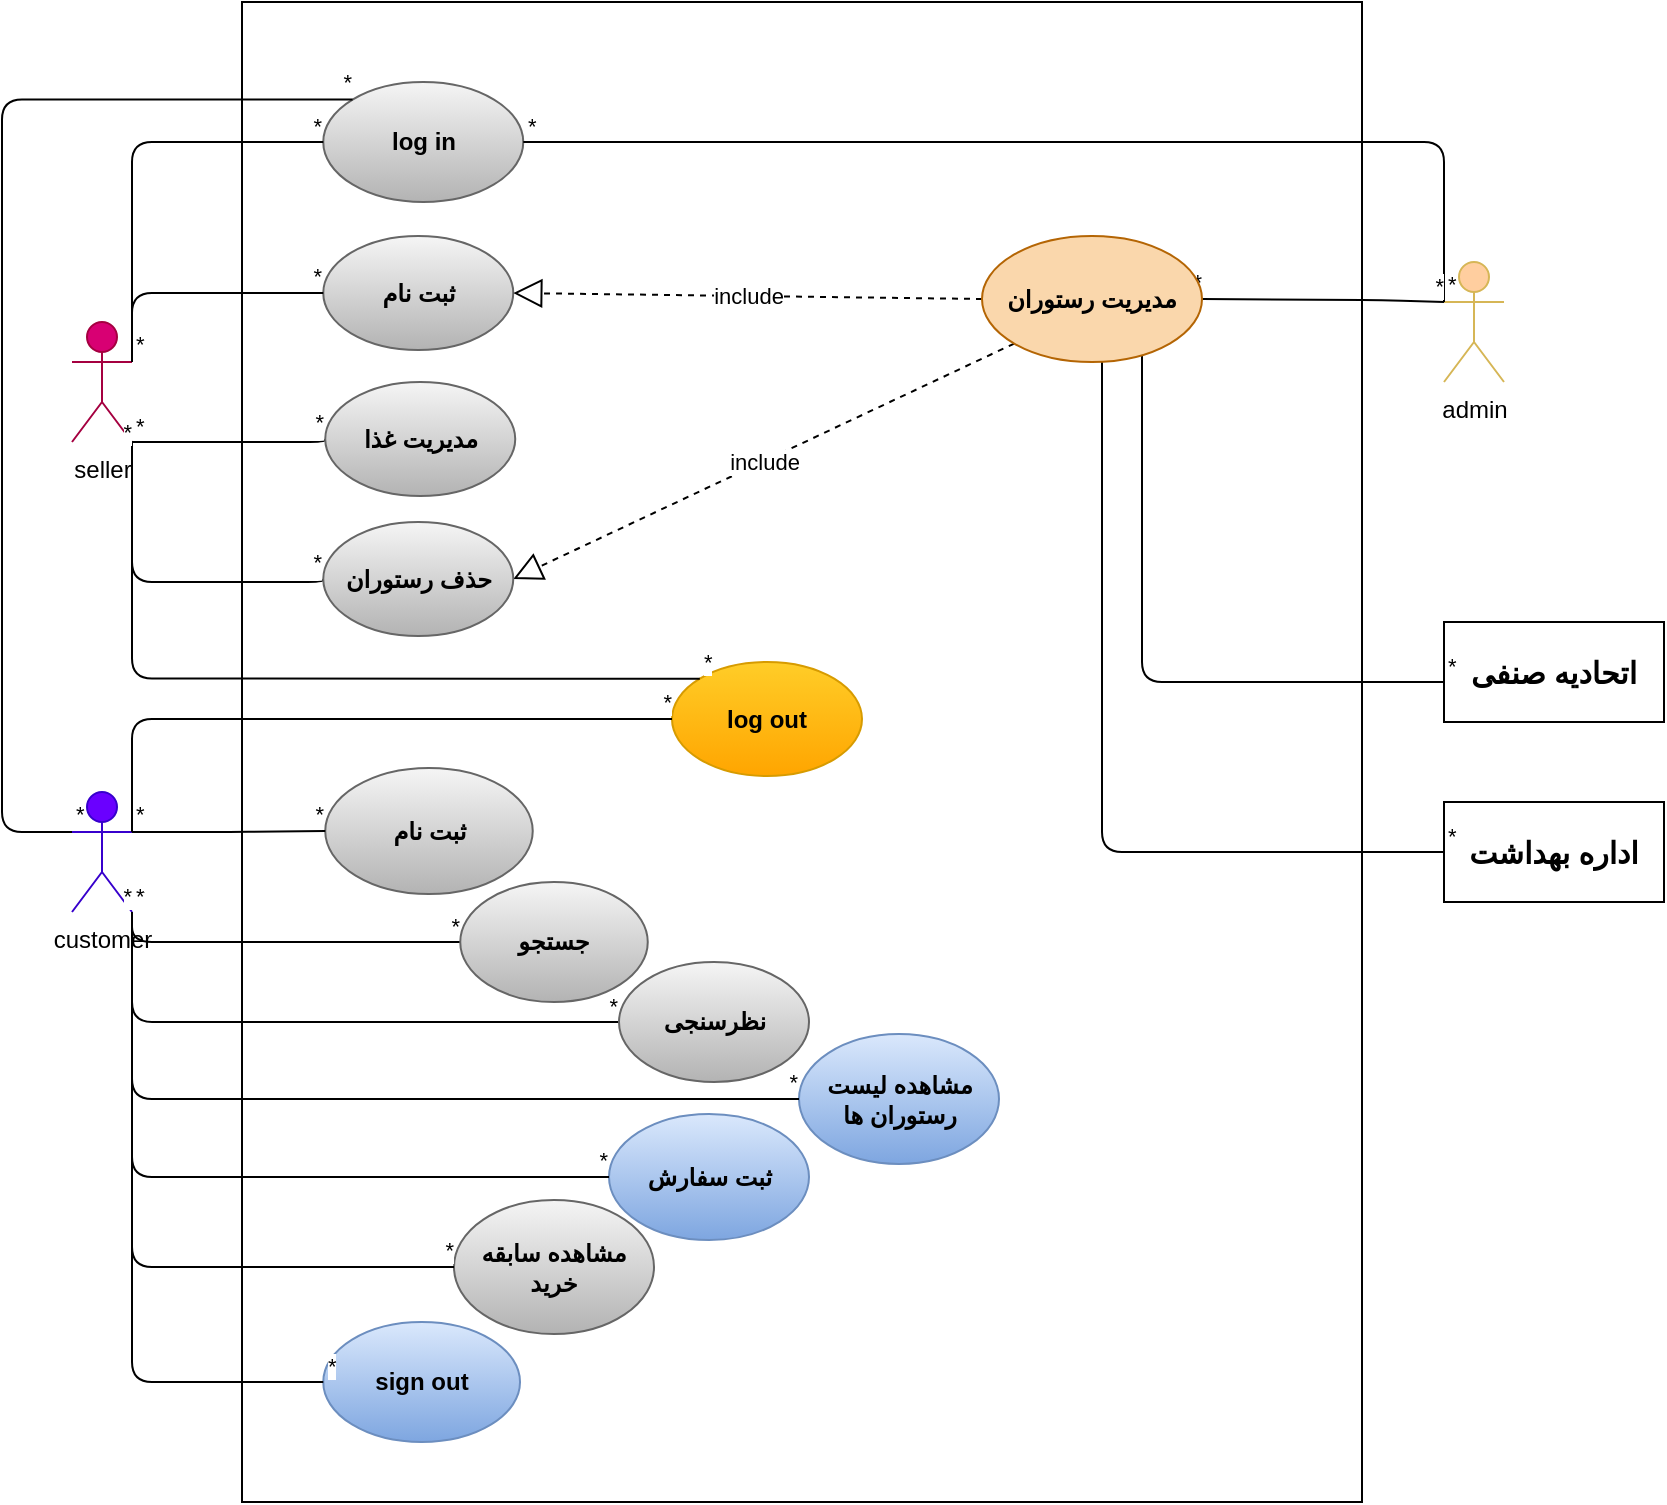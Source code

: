 <mxfile version="13.10.9" type="github">
  <diagram name="Page-1" id="e7e014a7-5840-1c2e-5031-d8a46d1fe8dd">
    <mxGraphModel dx="1422" dy="780" grid="1" gridSize="10" guides="1" tooltips="1" connect="1" arrows="1" fold="1" page="1" pageScale="1" pageWidth="1169" pageHeight="826" background="#ffffff" math="0" shadow="0">
      <root>
        <mxCell id="0" />
        <mxCell id="1" parent="0" />
        <mxCell id="Ti_cdP-LwR2GLxK3Q5Qu-41" value="" style="rounded=0;whiteSpace=wrap;html=1;" parent="1" vertex="1">
          <mxGeometry x="310" y="140" width="560" height="750" as="geometry" />
        </mxCell>
        <mxCell id="Ti_cdP-LwR2GLxK3Q5Qu-43" value="&lt;font color=&quot;#000000&quot;&gt;customer&lt;/font&gt;" style="shape=umlActor;verticalLabelPosition=bottom;verticalAlign=top;html=1;outlineConnect=0;fillColor=#6a00ff;strokeColor=#3700CC;fontColor=#ffffff;" parent="1" vertex="1">
          <mxGeometry x="225" y="535" width="30" height="60" as="geometry" />
        </mxCell>
        <mxCell id="Ti_cdP-LwR2GLxK3Q5Qu-42" value="&lt;font color=&quot;#000000&quot;&gt;seller&lt;br&gt;&lt;/font&gt;" style="shape=umlActor;verticalLabelPosition=bottom;verticalAlign=top;html=1;outlineConnect=0;fillColor=#d80073;strokeColor=#A50040;fontColor=#ffffff;" parent="1" vertex="1">
          <mxGeometry x="225" y="300" width="30" height="60" as="geometry" />
        </mxCell>
        <mxCell id="rXxGUh9YkXs_mze31AUG-5" value="admin" style="shape=umlActor;verticalLabelPosition=bottom;verticalAlign=top;html=1;outlineConnect=0;strokeColor=#d6b656;fillColor=#FFCE9F;" parent="1" vertex="1">
          <mxGeometry x="911" y="270" width="30" height="60" as="geometry" />
        </mxCell>
        <mxCell id="Jm9gUiOZweeL1IYtcXkK-2" value="log in" style="ellipse;whiteSpace=wrap;html=1;fillColor=#f5f5f5;strokeColor=#666666;gradientColor=#b3b3b3;fontStyle=1" parent="1" vertex="1">
          <mxGeometry x="350.63" y="180" width="100" height="60" as="geometry" />
        </mxCell>
        <mxCell id="oFaBCXIpXnut_KhmdDa9-3" value="مشاهده سابقه خرید" style="ellipse;whiteSpace=wrap;html=1;fillColor=#f5f5f5;strokeColor=#666666;gradientColor=#b3b3b3;fontStyle=1" parent="1" vertex="1">
          <mxGeometry x="416" y="739" width="100" height="67" as="geometry" />
        </mxCell>
        <mxCell id="oFaBCXIpXnut_KhmdDa9-5" value="اتحادیه صنفی" style="rounded=0;whiteSpace=wrap;html=1;fontStyle=1;fontSize=15;" parent="1" vertex="1">
          <mxGeometry x="911" y="450" width="110" height="50" as="geometry" />
        </mxCell>
        <mxCell id="oFaBCXIpXnut_KhmdDa9-6" value="اداره بهداشت" style="rounded=0;whiteSpace=wrap;html=1;fontStyle=1;fontSize=15;" parent="1" vertex="1">
          <mxGeometry x="911" y="540" width="110" height="50" as="geometry" />
        </mxCell>
        <mxCell id="oFaBCXIpXnut_KhmdDa9-7" value="مشاهده لیست رستوران ها" style="ellipse;whiteSpace=wrap;html=1;fillColor=#dae8fc;strokeColor=#6c8ebf;gradientColor=#7ea6e0;fontStyle=1" parent="1" vertex="1">
          <mxGeometry x="588.5" y="656" width="100" height="65" as="geometry" />
        </mxCell>
        <mxCell id="oFaBCXIpXnut_KhmdDa9-9" style="edgeStyle=orthogonalEdgeStyle;rounded=0;orthogonalLoop=1;jettySize=auto;html=1;exitX=0.5;exitY=1;exitDx=0;exitDy=0;" parent="1" source="oFaBCXIpXnut_KhmdDa9-7" target="oFaBCXIpXnut_KhmdDa9-7" edge="1">
          <mxGeometry relative="1" as="geometry" />
        </mxCell>
        <mxCell id="oFaBCXIpXnut_KhmdDa9-12" value="ثبت سفارش" style="ellipse;whiteSpace=wrap;html=1;fillColor=#dae8fc;strokeColor=#6c8ebf;gradientColor=#7ea6e0;fontStyle=1" parent="1" vertex="1">
          <mxGeometry x="493.5" y="696" width="100" height="63" as="geometry" />
        </mxCell>
        <mxCell id="oFaBCXIpXnut_KhmdDa9-20" value="sign out" style="ellipse;whiteSpace=wrap;html=1;fillColor=#dae8fc;strokeColor=#6c8ebf;gradientColor=#7ea6e0;fontStyle=1" parent="1" vertex="1">
          <mxGeometry x="350.63" y="800" width="98.38" height="60" as="geometry" />
        </mxCell>
        <mxCell id="oFaBCXIpXnut_KhmdDa9-25" value="ثبت نام" style="ellipse;whiteSpace=wrap;html=1;fillColor=#f5f5f5;strokeColor=#666666;gradientColor=#b3b3b3;fontStyle=1" parent="1" vertex="1">
          <mxGeometry x="350.63" y="257" width="95" height="57" as="geometry" />
        </mxCell>
        <mxCell id="oFaBCXIpXnut_KhmdDa9-55" value="log out" style="ellipse;whiteSpace=wrap;html=1;fillColor=#ffcd28;strokeColor=#d79b00;gradientColor=#ffa500;fontStyle=1" parent="1" vertex="1">
          <mxGeometry x="525" y="470" width="95" height="57" as="geometry" />
        </mxCell>
        <mxCell id="oFaBCXIpXnut_KhmdDa9-83" value="" style="endArrow=none;html=1;edgeStyle=orthogonalEdgeStyle;entryX=1;entryY=0.5;entryDx=0;entryDy=0;exitX=0;exitY=0.333;exitDx=0;exitDy=0;exitPerimeter=0;" parent="1" source="rXxGUh9YkXs_mze31AUG-5" target="oFaBCXIpXnut_KhmdDa9-54" edge="1">
          <mxGeometry relative="1" as="geometry">
            <mxPoint x="637.5" y="361.5" as="sourcePoint" />
            <mxPoint x="790" y="340" as="targetPoint" />
            <Array as="points">
              <mxPoint x="880" y="289" />
              <mxPoint x="850" y="289" />
            </Array>
          </mxGeometry>
        </mxCell>
        <mxCell id="oFaBCXIpXnut_KhmdDa9-84" value="*" style="edgeLabel;resizable=0;html=1;align=left;verticalAlign=bottom;" parent="oFaBCXIpXnut_KhmdDa9-83" connectable="0" vertex="1">
          <mxGeometry x="-1" relative="1" as="geometry" />
        </mxCell>
        <mxCell id="oFaBCXIpXnut_KhmdDa9-85" value="*" style="edgeLabel;resizable=0;html=1;align=right;verticalAlign=bottom;" parent="oFaBCXIpXnut_KhmdDa9-83" connectable="0" vertex="1">
          <mxGeometry x="1" relative="1" as="geometry" />
        </mxCell>
        <mxCell id="oFaBCXIpXnut_KhmdDa9-86" value="" style="endArrow=none;html=1;edgeStyle=orthogonalEdgeStyle;entryX=0.5;entryY=1;entryDx=0;entryDy=0;" parent="1" source="oFaBCXIpXnut_KhmdDa9-5" target="oFaBCXIpXnut_KhmdDa9-54" edge="1">
          <mxGeometry relative="1" as="geometry">
            <mxPoint x="625" y="381.5" as="sourcePoint" />
            <mxPoint x="777.5" y="360" as="targetPoint" />
            <Array as="points">
              <mxPoint x="760" y="480" />
              <mxPoint x="760" y="300" />
              <mxPoint x="735" y="300" />
            </Array>
          </mxGeometry>
        </mxCell>
        <mxCell id="oFaBCXIpXnut_KhmdDa9-87" value="*" style="edgeLabel;resizable=0;html=1;align=left;verticalAlign=bottom;" parent="oFaBCXIpXnut_KhmdDa9-86" connectable="0" vertex="1">
          <mxGeometry x="-1" relative="1" as="geometry" />
        </mxCell>
        <mxCell id="oFaBCXIpXnut_KhmdDa9-88" value="*" style="edgeLabel;resizable=0;html=1;align=right;verticalAlign=bottom;" parent="oFaBCXIpXnut_KhmdDa9-86" connectable="0" vertex="1">
          <mxGeometry x="1" relative="1" as="geometry" />
        </mxCell>
        <mxCell id="oFaBCXIpXnut_KhmdDa9-89" value="" style="endArrow=none;html=1;edgeStyle=orthogonalEdgeStyle;entryX=0;entryY=1;entryDx=0;entryDy=0;exitX=0;exitY=0.5;exitDx=0;exitDy=0;" parent="1" source="oFaBCXIpXnut_KhmdDa9-6" target="oFaBCXIpXnut_KhmdDa9-54" edge="1">
          <mxGeometry relative="1" as="geometry">
            <mxPoint x="870" y="565" as="sourcePoint" />
            <mxPoint x="732.5" y="340" as="targetPoint" />
            <Array as="points">
              <mxPoint x="740" y="565" />
              <mxPoint x="740" y="305" />
              <mxPoint x="696" y="305" />
            </Array>
          </mxGeometry>
        </mxCell>
        <mxCell id="oFaBCXIpXnut_KhmdDa9-90" value="*" style="edgeLabel;resizable=0;html=1;align=left;verticalAlign=bottom;" parent="oFaBCXIpXnut_KhmdDa9-89" connectable="0" vertex="1">
          <mxGeometry x="-1" relative="1" as="geometry" />
        </mxCell>
        <mxCell id="oFaBCXIpXnut_KhmdDa9-91" value="*" style="edgeLabel;resizable=0;html=1;align=right;verticalAlign=bottom;" parent="oFaBCXIpXnut_KhmdDa9-89" connectable="0" vertex="1">
          <mxGeometry x="1" relative="1" as="geometry" />
        </mxCell>
        <mxCell id="oFaBCXIpXnut_KhmdDa9-92" value="" style="endArrow=none;html=1;edgeStyle=orthogonalEdgeStyle;entryX=0;entryY=0.333;entryDx=0;entryDy=0;entryPerimeter=0;" parent="1" source="Jm9gUiOZweeL1IYtcXkK-2" target="rXxGUh9YkXs_mze31AUG-5" edge="1">
          <mxGeometry relative="1" as="geometry">
            <mxPoint x="670" y="430.75" as="sourcePoint" />
            <mxPoint x="900" y="310" as="targetPoint" />
            <Array as="points">
              <mxPoint x="911" y="210" />
            </Array>
          </mxGeometry>
        </mxCell>
        <mxCell id="oFaBCXIpXnut_KhmdDa9-93" value="*" style="edgeLabel;resizable=0;html=1;align=left;verticalAlign=bottom;" parent="oFaBCXIpXnut_KhmdDa9-92" connectable="0" vertex="1">
          <mxGeometry x="-1" relative="1" as="geometry" />
        </mxCell>
        <mxCell id="oFaBCXIpXnut_KhmdDa9-94" value="*" style="edgeLabel;resizable=0;html=1;align=right;verticalAlign=bottom;" parent="oFaBCXIpXnut_KhmdDa9-92" connectable="0" vertex="1">
          <mxGeometry x="1" relative="1" as="geometry" />
        </mxCell>
        <mxCell id="oFaBCXIpXnut_KhmdDa9-95" value="" style="endArrow=none;html=1;edgeStyle=orthogonalEdgeStyle;entryX=0;entryY=0.5;entryDx=0;entryDy=0;exitX=1;exitY=0.333;exitDx=0;exitDy=0;exitPerimeter=0;" parent="1" source="Ti_cdP-LwR2GLxK3Q5Qu-42" target="Jm9gUiOZweeL1IYtcXkK-2" edge="1">
          <mxGeometry relative="1" as="geometry">
            <mxPoint x="275" y="330" as="sourcePoint" />
            <mxPoint x="345.63" y="210" as="targetPoint" />
            <Array as="points">
              <mxPoint x="255" y="210" />
            </Array>
          </mxGeometry>
        </mxCell>
        <mxCell id="oFaBCXIpXnut_KhmdDa9-96" value="*" style="edgeLabel;resizable=0;html=1;align=left;verticalAlign=bottom;" parent="oFaBCXIpXnut_KhmdDa9-95" connectable="0" vertex="1">
          <mxGeometry x="-1" relative="1" as="geometry" />
        </mxCell>
        <mxCell id="oFaBCXIpXnut_KhmdDa9-97" value="*" style="edgeLabel;resizable=0;html=1;align=right;verticalAlign=bottom;" parent="oFaBCXIpXnut_KhmdDa9-95" connectable="0" vertex="1">
          <mxGeometry x="1" relative="1" as="geometry" />
        </mxCell>
        <mxCell id="oFaBCXIpXnut_KhmdDa9-98" value="" style="endArrow=none;html=1;edgeStyle=orthogonalEdgeStyle;entryX=0;entryY=0;entryDx=0;entryDy=0;exitX=0;exitY=0.333;exitDx=0;exitDy=0;exitPerimeter=0;" parent="1" source="Ti_cdP-LwR2GLxK3Q5Qu-43" target="Jm9gUiOZweeL1IYtcXkK-2" edge="1">
          <mxGeometry relative="1" as="geometry">
            <mxPoint x="210" y="550" as="sourcePoint" />
            <mxPoint x="622.5" y="380" as="targetPoint" />
            <Array as="points">
              <mxPoint x="190" y="555" />
              <mxPoint x="190" y="189" />
            </Array>
          </mxGeometry>
        </mxCell>
        <mxCell id="oFaBCXIpXnut_KhmdDa9-99" value="*" style="edgeLabel;resizable=0;html=1;align=left;verticalAlign=bottom;" parent="oFaBCXIpXnut_KhmdDa9-98" connectable="0" vertex="1">
          <mxGeometry x="-1" relative="1" as="geometry" />
        </mxCell>
        <mxCell id="oFaBCXIpXnut_KhmdDa9-100" value="*" style="edgeLabel;resizable=0;html=1;align=right;verticalAlign=bottom;" parent="oFaBCXIpXnut_KhmdDa9-98" connectable="0" vertex="1">
          <mxGeometry x="1" relative="1" as="geometry" />
        </mxCell>
        <mxCell id="oFaBCXIpXnut_KhmdDa9-107" value="" style="endArrow=none;html=1;edgeStyle=orthogonalEdgeStyle;exitX=1;exitY=1;exitDx=0;exitDy=0;exitPerimeter=0;entryX=0;entryY=0.5;entryDx=0;entryDy=0;" parent="1" source="Ti_cdP-LwR2GLxK3Q5Qu-43" target="Ropvw_bmy95mcoHRvxeS-3" edge="1">
          <mxGeometry relative="1" as="geometry">
            <mxPoint x="302.5" y="606.75" as="sourcePoint" />
            <mxPoint x="426" y="606" as="targetPoint" />
          </mxGeometry>
        </mxCell>
        <mxCell id="oFaBCXIpXnut_KhmdDa9-108" value="*" style="edgeLabel;resizable=0;html=1;align=left;verticalAlign=bottom;" parent="oFaBCXIpXnut_KhmdDa9-107" connectable="0" vertex="1">
          <mxGeometry x="-1" relative="1" as="geometry" />
        </mxCell>
        <mxCell id="oFaBCXIpXnut_KhmdDa9-109" value="*" style="edgeLabel;resizable=0;html=1;align=right;verticalAlign=bottom;" parent="oFaBCXIpXnut_KhmdDa9-107" connectable="0" vertex="1">
          <mxGeometry x="1" relative="1" as="geometry" />
        </mxCell>
        <mxCell id="oFaBCXIpXnut_KhmdDa9-110" value="" style="endArrow=none;html=1;edgeStyle=orthogonalEdgeStyle;exitX=1;exitY=1;exitDx=0;exitDy=0;exitPerimeter=0;entryX=0;entryY=0.5;entryDx=0;entryDy=0;" parent="1" source="Ti_cdP-LwR2GLxK3Q5Qu-43" target="oFaBCXIpXnut_KhmdDa9-7" edge="1">
          <mxGeometry relative="1" as="geometry">
            <mxPoint x="338.75" y="636.5" as="sourcePoint" />
            <mxPoint x="500" y="689" as="targetPoint" />
            <Array as="points">
              <mxPoint x="255" y="688" />
            </Array>
          </mxGeometry>
        </mxCell>
        <mxCell id="oFaBCXIpXnut_KhmdDa9-111" value="*" style="edgeLabel;resizable=0;html=1;align=left;verticalAlign=bottom;" parent="oFaBCXIpXnut_KhmdDa9-110" connectable="0" vertex="1">
          <mxGeometry x="-1" relative="1" as="geometry" />
        </mxCell>
        <mxCell id="oFaBCXIpXnut_KhmdDa9-112" value="*" style="edgeLabel;resizable=0;html=1;align=right;verticalAlign=bottom;" parent="oFaBCXIpXnut_KhmdDa9-110" connectable="0" vertex="1">
          <mxGeometry x="1" relative="1" as="geometry" />
        </mxCell>
        <mxCell id="oFaBCXIpXnut_KhmdDa9-113" value="" style="endArrow=none;html=1;edgeStyle=orthogonalEdgeStyle;entryX=0;entryY=0.5;entryDx=0;entryDy=0;exitX=1;exitY=1;exitDx=0;exitDy=0;exitPerimeter=0;" parent="1" source="Ti_cdP-LwR2GLxK3Q5Qu-42" target="Ropvw_bmy95mcoHRvxeS-1" edge="1">
          <mxGeometry relative="1" as="geometry">
            <mxPoint x="315" y="390" as="sourcePoint" />
            <mxPoint x="350.63" y="360" as="targetPoint" />
            <Array as="points">
              <mxPoint x="352" y="360" />
            </Array>
          </mxGeometry>
        </mxCell>
        <mxCell id="oFaBCXIpXnut_KhmdDa9-114" value="*" style="edgeLabel;resizable=0;html=1;align=left;verticalAlign=bottom;" parent="oFaBCXIpXnut_KhmdDa9-113" connectable="0" vertex="1">
          <mxGeometry x="-1" relative="1" as="geometry" />
        </mxCell>
        <mxCell id="oFaBCXIpXnut_KhmdDa9-115" value="*" style="edgeLabel;resizable=0;html=1;align=right;verticalAlign=bottom;" parent="oFaBCXIpXnut_KhmdDa9-113" connectable="0" vertex="1">
          <mxGeometry x="1" relative="1" as="geometry" />
        </mxCell>
        <mxCell id="oFaBCXIpXnut_KhmdDa9-116" value="" style="endArrow=none;html=1;edgeStyle=orthogonalEdgeStyle;entryX=0;entryY=0.5;entryDx=0;entryDy=0;exitX=1;exitY=1;exitDx=0;exitDy=0;exitPerimeter=0;" parent="1" source="Ti_cdP-LwR2GLxK3Q5Qu-43" target="oFaBCXIpXnut_KhmdDa9-12" edge="1">
          <mxGeometry relative="1" as="geometry">
            <mxPoint x="255" y="586" as="sourcePoint" />
            <mxPoint x="488.5" y="727.5" as="targetPoint" />
            <Array as="points">
              <mxPoint x="255" y="728" />
            </Array>
          </mxGeometry>
        </mxCell>
        <mxCell id="oFaBCXIpXnut_KhmdDa9-117" value="*" style="edgeLabel;resizable=0;html=1;align=left;verticalAlign=bottom;" parent="oFaBCXIpXnut_KhmdDa9-116" connectable="0" vertex="1">
          <mxGeometry x="-1" relative="1" as="geometry" />
        </mxCell>
        <mxCell id="oFaBCXIpXnut_KhmdDa9-118" value="*" style="edgeLabel;resizable=0;html=1;align=right;verticalAlign=bottom;" parent="oFaBCXIpXnut_KhmdDa9-116" connectable="0" vertex="1">
          <mxGeometry x="1" relative="1" as="geometry" />
        </mxCell>
        <mxCell id="oFaBCXIpXnut_KhmdDa9-119" value="" style="endArrow=none;html=1;edgeStyle=orthogonalEdgeStyle;exitX=1;exitY=1;exitDx=0;exitDy=0;exitPerimeter=0;entryX=0;entryY=0.5;entryDx=0;entryDy=0;" parent="1" source="Ti_cdP-LwR2GLxK3Q5Qu-43" target="oFaBCXIpXnut_KhmdDa9-16" edge="1">
          <mxGeometry relative="1" as="geometry">
            <mxPoint x="165" y="736" as="sourcePoint" />
            <mxPoint x="493.5" y="650" as="targetPoint" />
            <Array as="points">
              <mxPoint x="255" y="650" />
            </Array>
          </mxGeometry>
        </mxCell>
        <mxCell id="oFaBCXIpXnut_KhmdDa9-120" value="*" style="edgeLabel;resizable=0;html=1;align=left;verticalAlign=bottom;" parent="oFaBCXIpXnut_KhmdDa9-119" connectable="0" vertex="1">
          <mxGeometry x="-1" relative="1" as="geometry" />
        </mxCell>
        <mxCell id="oFaBCXIpXnut_KhmdDa9-121" value="*" style="edgeLabel;resizable=0;html=1;align=right;verticalAlign=bottom;" parent="oFaBCXIpXnut_KhmdDa9-119" connectable="0" vertex="1">
          <mxGeometry x="1" relative="1" as="geometry" />
        </mxCell>
        <mxCell id="oFaBCXIpXnut_KhmdDa9-122" value="" style="endArrow=none;html=1;edgeStyle=orthogonalEdgeStyle;entryX=0;entryY=0.5;entryDx=0;entryDy=0;exitX=1;exitY=1;exitDx=0;exitDy=0;exitPerimeter=0;" parent="1" source="Ti_cdP-LwR2GLxK3Q5Qu-43" target="oFaBCXIpXnut_KhmdDa9-3" edge="1">
          <mxGeometry relative="1" as="geometry">
            <mxPoint x="265" y="570" as="sourcePoint" />
            <mxPoint x="411.0" y="772.5" as="targetPoint" />
            <Array as="points">
              <mxPoint x="255" y="773" />
            </Array>
          </mxGeometry>
        </mxCell>
        <mxCell id="oFaBCXIpXnut_KhmdDa9-123" value="*" style="edgeLabel;resizable=0;html=1;align=left;verticalAlign=bottom;" parent="oFaBCXIpXnut_KhmdDa9-122" connectable="0" vertex="1">
          <mxGeometry x="-1" relative="1" as="geometry" />
        </mxCell>
        <mxCell id="oFaBCXIpXnut_KhmdDa9-124" value="*" style="edgeLabel;resizable=0;html=1;align=right;verticalAlign=bottom;" parent="oFaBCXIpXnut_KhmdDa9-122" connectable="0" vertex="1">
          <mxGeometry x="1" relative="1" as="geometry" />
        </mxCell>
        <mxCell id="oFaBCXIpXnut_KhmdDa9-125" value="" style="endArrow=none;html=1;edgeStyle=orthogonalEdgeStyle;entryX=1;entryY=1;entryDx=0;entryDy=0;entryPerimeter=0;exitX=0;exitY=0.5;exitDx=0;exitDy=0;" parent="1" source="oFaBCXIpXnut_KhmdDa9-20" target="Ti_cdP-LwR2GLxK3Q5Qu-43" edge="1">
          <mxGeometry relative="1" as="geometry">
            <mxPoint x="351" y="830" as="sourcePoint" />
            <mxPoint x="455" y="786" as="targetPoint" />
            <Array as="points">
              <mxPoint x="255" y="830" />
            </Array>
          </mxGeometry>
        </mxCell>
        <mxCell id="oFaBCXIpXnut_KhmdDa9-126" value="*" style="edgeLabel;resizable=0;html=1;align=left;verticalAlign=bottom;" parent="oFaBCXIpXnut_KhmdDa9-125" connectable="0" vertex="1">
          <mxGeometry x="-1" relative="1" as="geometry" />
        </mxCell>
        <mxCell id="oFaBCXIpXnut_KhmdDa9-127" value="*" style="edgeLabel;resizable=0;html=1;align=right;verticalAlign=bottom;" parent="oFaBCXIpXnut_KhmdDa9-125" connectable="0" vertex="1">
          <mxGeometry x="1" relative="1" as="geometry" />
        </mxCell>
        <mxCell id="oFaBCXIpXnut_KhmdDa9-134" value="" style="endArrow=none;html=1;edgeStyle=orthogonalEdgeStyle;entryX=0;entryY=0.5;entryDx=0;entryDy=0;exitX=1;exitY=1;exitDx=0;exitDy=0;exitPerimeter=0;" parent="1" source="Ti_cdP-LwR2GLxK3Q5Qu-42" target="Ropvw_bmy95mcoHRvxeS-2" edge="1">
          <mxGeometry relative="1" as="geometry">
            <mxPoint x="275" y="430" as="sourcePoint" />
            <mxPoint x="350.63" y="430" as="targetPoint" />
            <Array as="points">
              <mxPoint x="255" y="430" />
              <mxPoint x="351" y="430" />
            </Array>
          </mxGeometry>
        </mxCell>
        <mxCell id="oFaBCXIpXnut_KhmdDa9-135" value="*" style="edgeLabel;resizable=0;html=1;align=left;verticalAlign=bottom;" parent="oFaBCXIpXnut_KhmdDa9-134" connectable="0" vertex="1">
          <mxGeometry x="-1" relative="1" as="geometry" />
        </mxCell>
        <mxCell id="oFaBCXIpXnut_KhmdDa9-136" value="*" style="edgeLabel;resizable=0;html=1;align=right;verticalAlign=bottom;" parent="oFaBCXIpXnut_KhmdDa9-134" connectable="0" vertex="1">
          <mxGeometry x="1" relative="1" as="geometry" />
        </mxCell>
        <mxCell id="0yDzKwt1mDLhN0Ld_7wp-2" value="include" style="endArrow=block;dashed=1;endFill=0;endSize=12;html=1;entryX=1;entryY=0.5;entryDx=0;entryDy=0;exitX=0;exitY=0.5;exitDx=0;exitDy=0;" parent="1" source="oFaBCXIpXnut_KhmdDa9-54" target="oFaBCXIpXnut_KhmdDa9-25" edge="1">
          <mxGeometry width="160" relative="1" as="geometry">
            <mxPoint x="720" y="270" as="sourcePoint" />
            <mxPoint x="740" y="270" as="targetPoint" />
          </mxGeometry>
        </mxCell>
        <mxCell id="LZOqlYVMBqQ8iP9V0Yqu-1" value="include" style="endArrow=block;dashed=1;endFill=0;endSize=12;html=1;entryX=1;entryY=0.5;entryDx=0;entryDy=0;exitX=0;exitY=1;exitDx=0;exitDy=0;" parent="1" source="oFaBCXIpXnut_KhmdDa9-54" target="Ropvw_bmy95mcoHRvxeS-2" edge="1">
          <mxGeometry width="160" relative="1" as="geometry">
            <mxPoint x="760" y="351.5" as="sourcePoint" />
            <mxPoint x="445.63" y="430" as="targetPoint" />
          </mxGeometry>
        </mxCell>
        <mxCell id="oFaBCXIpXnut_KhmdDa9-16" value="نظرسنجی" style="ellipse;whiteSpace=wrap;html=1;fillColor=#f5f5f5;strokeColor=#666666;gradientColor=#b3b3b3;fontStyle=1" parent="1" vertex="1">
          <mxGeometry x="498.5" y="620" width="95" height="60" as="geometry" />
        </mxCell>
        <mxCell id="oFaBCXIpXnut_KhmdDa9-54" value="مدیریت رستوران" style="ellipse;whiteSpace=wrap;html=1;fillColor=#fad7ac;strokeColor=#b46504;fontStyle=1" parent="1" vertex="1">
          <mxGeometry x="680" y="257" width="110" height="63" as="geometry" />
        </mxCell>
        <mxCell id="LZOqlYVMBqQ8iP9V0Yqu-4" value="" style="endArrow=none;html=1;edgeStyle=orthogonalEdgeStyle;entryX=0;entryY=0.5;entryDx=0;entryDy=0;" parent="1" target="oFaBCXIpXnut_KhmdDa9-55" edge="1">
          <mxGeometry relative="1" as="geometry">
            <mxPoint x="255" y="555" as="sourcePoint" />
            <mxPoint x="520.0" y="498.5" as="targetPoint" />
            <Array as="points">
              <mxPoint x="255" y="499" />
            </Array>
          </mxGeometry>
        </mxCell>
        <mxCell id="LZOqlYVMBqQ8iP9V0Yqu-5" value="*" style="edgeLabel;resizable=0;html=1;align=left;verticalAlign=bottom;" parent="LZOqlYVMBqQ8iP9V0Yqu-4" connectable="0" vertex="1">
          <mxGeometry x="-1" relative="1" as="geometry" />
        </mxCell>
        <mxCell id="LZOqlYVMBqQ8iP9V0Yqu-6" value="*" style="edgeLabel;resizable=0;html=1;align=right;verticalAlign=bottom;" parent="LZOqlYVMBqQ8iP9V0Yqu-4" connectable="0" vertex="1">
          <mxGeometry x="1" relative="1" as="geometry" />
        </mxCell>
        <mxCell id="LZOqlYVMBqQ8iP9V0Yqu-7" value="" style="endArrow=none;html=1;edgeStyle=orthogonalEdgeStyle;exitX=0;exitY=0;exitDx=0;exitDy=0;" parent="1" source="oFaBCXIpXnut_KhmdDa9-55" edge="1">
          <mxGeometry relative="1" as="geometry">
            <mxPoint x="533.103" y="478.845" as="sourcePoint" />
            <mxPoint x="255" y="363" as="targetPoint" />
            <Array as="points">
              <mxPoint x="255" y="478" />
            </Array>
          </mxGeometry>
        </mxCell>
        <mxCell id="LZOqlYVMBqQ8iP9V0Yqu-8" value="*" style="edgeLabel;resizable=0;html=1;align=left;verticalAlign=bottom;" parent="LZOqlYVMBqQ8iP9V0Yqu-7" connectable="0" vertex="1">
          <mxGeometry x="-1" relative="1" as="geometry" />
        </mxCell>
        <mxCell id="LZOqlYVMBqQ8iP9V0Yqu-9" value="*" style="edgeLabel;resizable=0;html=1;align=right;verticalAlign=bottom;" parent="LZOqlYVMBqQ8iP9V0Yqu-7" connectable="0" vertex="1">
          <mxGeometry x="1" relative="1" as="geometry" />
        </mxCell>
        <mxCell id="LZOqlYVMBqQ8iP9V0Yqu-12" value="ثبت نام" style="ellipse;whiteSpace=wrap;html=1;fillColor=#f5f5f5;strokeColor=#666666;gradientColor=#b3b3b3;fontStyle=1" parent="1" vertex="1">
          <mxGeometry x="351.62" y="523" width="103.75" height="63" as="geometry" />
        </mxCell>
        <mxCell id="VYPXpgVH3DA66YAYNXMS-15" value="" style="endArrow=none;html=1;edgeStyle=orthogonalEdgeStyle;exitX=1;exitY=0.333;exitDx=0;exitDy=0;exitPerimeter=0;entryX=0;entryY=0.5;entryDx=0;entryDy=0;" parent="1" source="Ti_cdP-LwR2GLxK3Q5Qu-43" target="LZOqlYVMBqQ8iP9V0Yqu-12" edge="1">
          <mxGeometry relative="1" as="geometry">
            <mxPoint x="265" y="310" as="sourcePoint" />
            <mxPoint x="346.62" y="554.5" as="targetPoint" />
          </mxGeometry>
        </mxCell>
        <mxCell id="VYPXpgVH3DA66YAYNXMS-16" value="*" style="edgeLabel;resizable=0;html=1;align=left;verticalAlign=bottom;" parent="VYPXpgVH3DA66YAYNXMS-15" connectable="0" vertex="1">
          <mxGeometry x="-1" relative="1" as="geometry" />
        </mxCell>
        <mxCell id="VYPXpgVH3DA66YAYNXMS-17" value="*" style="edgeLabel;resizable=0;html=1;align=right;verticalAlign=bottom;" parent="VYPXpgVH3DA66YAYNXMS-15" connectable="0" vertex="1">
          <mxGeometry x="1" relative="1" as="geometry" />
        </mxCell>
        <mxCell id="VYPXpgVH3DA66YAYNXMS-18" value="" style="endArrow=none;html=1;edgeStyle=orthogonalEdgeStyle;entryX=0;entryY=0.5;entryDx=0;entryDy=0;exitX=1;exitY=0.333;exitDx=0;exitDy=0;exitPerimeter=0;" parent="1" source="Ti_cdP-LwR2GLxK3Q5Qu-42" target="oFaBCXIpXnut_KhmdDa9-25" edge="1">
          <mxGeometry relative="1" as="geometry">
            <mxPoint x="265" y="370" as="sourcePoint" />
            <mxPoint x="345.63" y="285.5" as="targetPoint" />
            <Array as="points">
              <mxPoint x="255" y="286" />
            </Array>
          </mxGeometry>
        </mxCell>
        <mxCell id="VYPXpgVH3DA66YAYNXMS-19" value="*" style="edgeLabel;resizable=0;html=1;align=left;verticalAlign=bottom;" parent="VYPXpgVH3DA66YAYNXMS-18" connectable="0" vertex="1">
          <mxGeometry x="-1" relative="1" as="geometry" />
        </mxCell>
        <mxCell id="VYPXpgVH3DA66YAYNXMS-20" value="*" style="edgeLabel;resizable=0;html=1;align=right;verticalAlign=bottom;" parent="VYPXpgVH3DA66YAYNXMS-18" connectable="0" vertex="1">
          <mxGeometry x="1" relative="1" as="geometry" />
        </mxCell>
        <mxCell id="Ropvw_bmy95mcoHRvxeS-1" value="مدیریت غذا" style="ellipse;whiteSpace=wrap;html=1;fillColor=#f5f5f5;strokeColor=#666666;gradientColor=#b3b3b3;fontStyle=1" vertex="1" parent="1">
          <mxGeometry x="351.62" y="330" width="95" height="57" as="geometry" />
        </mxCell>
        <mxCell id="Ropvw_bmy95mcoHRvxeS-2" value="حذف رستوران" style="ellipse;whiteSpace=wrap;html=1;fillColor=#f5f5f5;strokeColor=#666666;gradientColor=#b3b3b3;fontStyle=1" vertex="1" parent="1">
          <mxGeometry x="350.63" y="400" width="95" height="57" as="geometry" />
        </mxCell>
        <mxCell id="Ropvw_bmy95mcoHRvxeS-3" value="جستجو" style="ellipse;whiteSpace=wrap;html=1;fillColor=#f5f5f5;strokeColor=#666666;gradientColor=#b3b3b3;fontStyle=1" vertex="1" parent="1">
          <mxGeometry x="419.13" y="580" width="93.75" height="60" as="geometry" />
        </mxCell>
      </root>
    </mxGraphModel>
  </diagram>
</mxfile>
